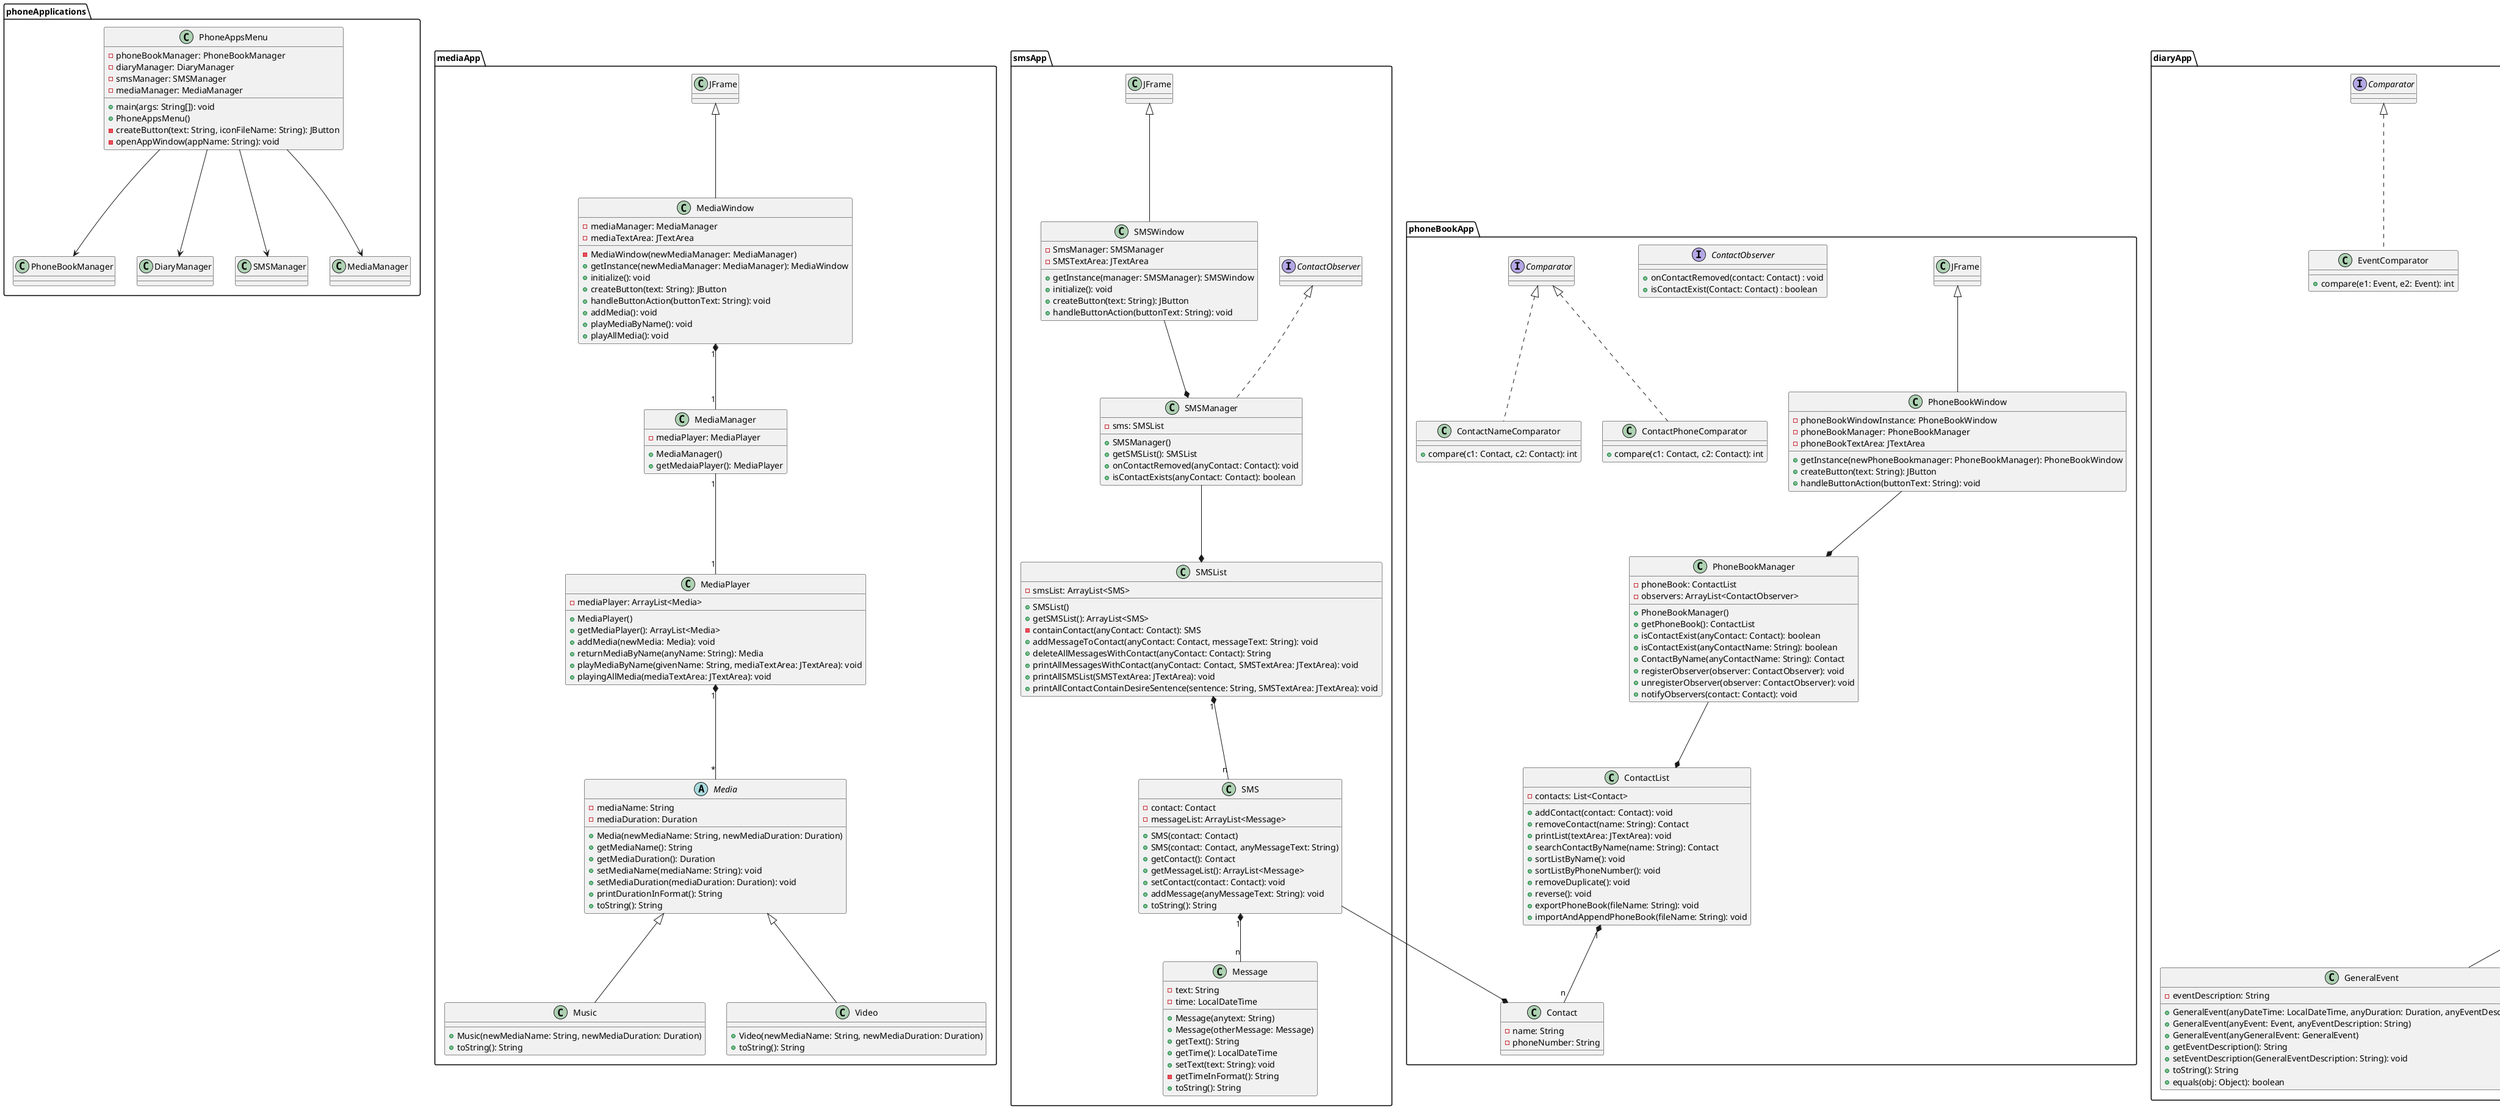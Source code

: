 @startuml
package phoneApplications {

  class PhoneAppsMenu {
    - phoneBookManager: PhoneBookManager
    - diaryManager: DiaryManager
    - smsManager: SMSManager
    - mediaManager: MediaManager
    + main(args: String[]): void
    + PhoneAppsMenu()
    - createButton(text: String, iconFileName: String): JButton
    - openAppWindow(appName: String): void
  }

  PhoneAppsMenu --> PhoneBookManager
  PhoneAppsMenu --> DiaryManager
  PhoneAppsMenu --> SMSManager
  PhoneAppsMenu --> MediaManager

}
package mediaApp{
abstract class Media {
  - mediaName: String
  - mediaDuration: Duration
  + Media(newMediaName: String, newMediaDuration: Duration)
  + getMediaName(): String
  + getMediaDuration(): Duration
  + setMediaName(mediaName: String): void
  + setMediaDuration(mediaDuration: Duration): void
  + printDurationInFormat(): String
  + toString(): String
}

class Music {
  + Music(newMediaName: String, newMediaDuration: Duration)
  + toString(): String
}

class Video {
  + Video(newMediaName: String, newMediaDuration: Duration)
  + toString(): String
}

class MediaPlayer {
  - mediaPlayer: ArrayList<Media>
  + MediaPlayer()
  + getMediaPlayer(): ArrayList<Media>
  + addMedia(newMedia: Media): void
  + returnMediaByName(anyName: String): Media
  + playMediaByName(givenName: String, mediaTextArea: JTextArea): void
  + playingAllMedia(mediaTextArea: JTextArea): void
}
class MediaManager {
  - mediaPlayer: MediaPlayer
  + MediaManager()
  + getMedaiaPlayer(): MediaPlayer
}

class MediaWindow extends JFrame {
  - mediaManager: MediaManager
  - mediaTextArea: JTextArea
  - MediaWindow(newMediaManager: MediaManager)
  + getInstance(newMediaManager: MediaManager): MediaWindow
  + initialize(): void
  + createButton(text: String): JButton
  + handleButtonAction(buttonText: String): void
  + addMedia(): void
  + playMediaByName(): void
  + playAllMedia(): void
}

Media <|-- Music
Media <|-- Video
MediaPlayer "1" *-- "*" Media
MediaManager "1" -- "1" MediaPlayer
MediaWindow "1" *-- "1" MediaManager
}


package phoneBookApp{
class PhoneBookWindow extends JFrame {
  - phoneBookWindowInstance: PhoneBookWindow
  - phoneBookManager: PhoneBookManager
  - phoneBookTextArea: JTextArea
  + getInstance(newPhoneBookmanager: PhoneBookManager): PhoneBookWindow
  + createButton(text: String): JButton
  + handleButtonAction(buttonText: String): void
}

class PhoneBookManager {
  - phoneBook: ContactList
  - observers: ArrayList<ContactObserver>
  + PhoneBookManager()
  + getPhoneBook(): ContactList
  + isContactExist(anyContact: Contact): boolean
  + isContactExist(anyContactName: String): boolean
  + ContactByName(anyContactName: String): Contact
  + registerObserver(observer: ContactObserver): void
  + unregisterObserver(observer: ContactObserver): void
  + notifyObservers(contact: Contact): void
}

class ContactList {
  - contacts: List<Contact>
  + addContact(contact: Contact): void
  + removeContact(name: String): Contact
  + printList(textArea: JTextArea): void
  + searchContactByName(name: String): Contact
  + sortListByName(): void
  + sortListByPhoneNumber(): void
  + removeDuplicate(): void
  + reverse(): void
  + exportPhoneBook(fileName: String): void
  + importAndAppendPhoneBook(fileName: String): void
}

class Contact {
  - name: String
  - phoneNumber: String
}
interface ContactObserver{
  +onContactRemoved(contact: Contact) : void
  +isContactExist(Contact: Contact) : boolean
}
class ContactNameComparator implements Comparator{
  + compare(c1: Contact, c2: Contact): int
}
class ContactPhoneComparator implements Comparator{
  + compare(c1: Contact, c2: Contact): int
}


PhoneBookWindow --* PhoneBookManager
PhoneBookManager --* ContactList
ContactList "1" *-- "n" Contact
}
package diaryApp{
abstract class Event {
  - dateTime: LocalDateTime
  - meetingDuration: Duration
  + Event(anyDateTime: LocalDateTime, anyDuration: Duration)
  + Event(anyEvent: Event)
  + getDateTime(): LocalDateTime
  + getMeetingDuration(): Duration
  + setDateTime(dateTime: LocalDateTime): void
  + setMeetingDuration(meetingDuration: Duration): void
  - getTimeInFormat(): String
  + toString(): String
  + equals(obj: Object): boolean
}
class GeneralEvent extends Event {
  - eventDescription: String
  + GeneralEvent(anyDateTime: LocalDateTime, anyDuration: Duration, anyEventDescription: String)
  + GeneralEvent(anyEvent: Event, anyEventDescription: String)
  + GeneralEvent(anyGeneralEvent: GeneralEvent)
  + getEventDescription(): String
  + setEventDescription(GeneralEventDescription: String): void
  + toString(): String
  + equals(obj: Object): boolean
}
class Diary {
  - diary: TreeMap<LocalDate, ArrayList<Event>>

  + Diary()
  + addEvent(Event newEvent)
  + removeEvent(Event anyEvent)
  + printEventInDate(LocalDate anyDate, JTextArea diaryTextArea)
  + printDiary(JTextArea diaryTextArea)
  + sortEventInDate(LocalDate anyDate)
  + sortDiary()
  + printCertainDatesEvents(LocalDate anyDate, JTextArea diaryTextArea)
  + printAllEvents(JTextArea diaryTextArea)
  + allEventsOfContactInDate(LocalDate anyDate, Contact anyContact): ArrayList<Event>
  + allEventsWithGivenContact(Contact anyContact): ArrayList<Event>
  + printAllEventsWithGivenContact(Contact anyContact, JTextArea diaryTextArea)
  + detectCollisionAndRemoveLast()
  - detectCollisionAndRemoveLastInGivenDate(ArrayList<Event> anyDateList)
}

class DiaryWindow extends JFrame {
  - instance: DiaryWindow
  - diaryManager: DiaryManager
  - diaryTextArea: JTextArea
  + getInstance(newDiaryManager: DiaryManager): void
  + createButton(text: String): JButton
  + handleButtonAction(buttonText: String): void
  + checkEventCollisions(): void
  + printAllEvents(): void
  + printMeetingByContact(): void
  + printEventsByDate(): void
  + addOrRemoveEvent(addOrRemove: boolean): void
  - initialize(): void
}

class DiaryManager implements ContactObserver {
  - diary: Diary

  + DiaryManager()
  + getDiary(): Diary
  + onContactRemoved(Contact anyContact)
  + isContactExists(Contact anyContact)
}
class MeetingEvent extends Event {
  - contact: Contact
  + MeetingEvent(anyDateTime: LocalDateTime, anyDuration: Duration, anyContact: Contact)
  + MeetingEvent(anyEvent: Event, anyContact: Contact)
  + MeetingEvent(anyMeetingEvent: MeetingEvent)
  + getContact(): Contact
  + toString(): String
  + equals(obj: Object): boolean
}
class EventComparator implements Comparator {
  + compare(e1: Event, e2: Event): int
}

DiaryWindow --* DiaryManager
DiaryManager --* Diary
Diary "1" *-- "n" Event
}
package smsApp{
class Message {
- text: String
- time: LocalDateTime
+ Message(anytext: String)
+ Message(otherMessage: Message)
+ getText(): String
+ getTime(): LocalDateTime
+ setText(text: String): void
- getTimeInFormat(): String
+ toString(): String
}
class SMS {
  - contact: Contact
  - messageList: ArrayList<Message>
  + SMS(contact: Contact)
  + SMS(contact: Contact, anyMessageText: String)
  + getContact(): Contact
  + getMessageList(): ArrayList<Message>
  + setContact(contact: Contact): void
  + addMessage(anyMessageText: String): void
  + toString(): String
}
class SMSList {
- smsList: ArrayList<SMS>
+ SMSList()
+ getSMSList(): ArrayList<SMS>
- containContact(anyContact: Contact): SMS
+ addMessageToContact(anyContact: Contact, messageText: String): void
+ deleteAllMessagesWithContact(anyContact: Contact): String
+ printAllMessagesWithContact(anyContact: Contact, SMSTextArea: JTextArea): void
+ printAllSMSList(SMSTextArea: JTextArea): void
+ printAllContactContainDesireSentence(sentence: String, SMSTextArea: JTextArea): void
}
class SMSManager implements ContactObserver {
  - sms: SMSList
  + SMSManager()
  + getSMSList(): SMSList
  + onContactRemoved(anyContact: Contact): void
  + isContactExists(anyContact: Contact): boolean
}
class SMSWindow extends JFrame {
- SmsManager: SMSManager
- SMSTextArea: JTextArea
+ getInstance(manager: SMSManager): SMSWindow
+ initialize(): void
+ createButton(text: String): JButton
+ handleButtonAction(buttonText: String): void
}
SMSWindow --* SMSManager
SMSManager --* SMSList
SMSList "1" *-- "n" SMS
SMS --* Contact
SMS "1" *-- "n" Message
}
@enduml
